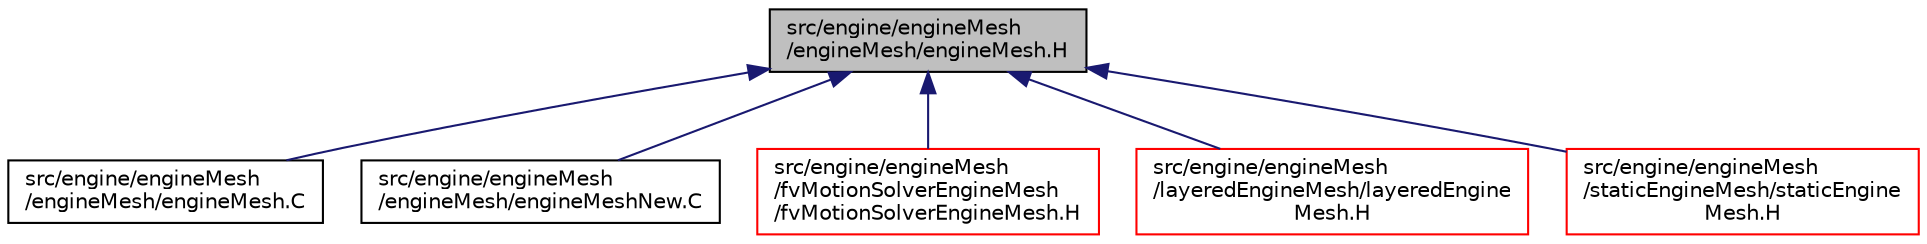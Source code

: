 digraph "src/engine/engineMesh/engineMesh/engineMesh.H"
{
  bgcolor="transparent";
  edge [fontname="Helvetica",fontsize="10",labelfontname="Helvetica",labelfontsize="10"];
  node [fontname="Helvetica",fontsize="10",shape=record];
  Node1 [label="src/engine/engineMesh\l/engineMesh/engineMesh.H",height=0.2,width=0.4,color="black", fillcolor="grey75", style="filled", fontcolor="black"];
  Node1 -> Node2 [dir="back",color="midnightblue",fontsize="10",style="solid",fontname="Helvetica"];
  Node2 [label="src/engine/engineMesh\l/engineMesh/engineMesh.C",height=0.2,width=0.4,color="black",URL="$a05128.html"];
  Node1 -> Node3 [dir="back",color="midnightblue",fontsize="10",style="solid",fontname="Helvetica"];
  Node3 [label="src/engine/engineMesh\l/engineMesh/engineMeshNew.C",height=0.2,width=0.4,color="black",URL="$a05130.html"];
  Node1 -> Node4 [dir="back",color="midnightblue",fontsize="10",style="solid",fontname="Helvetica"];
  Node4 [label="src/engine/engineMesh\l/fvMotionSolverEngineMesh\l/fvMotionSolverEngineMesh.H",height=0.2,width=0.4,color="red",URL="$a05132.html"];
  Node1 -> Node5 [dir="back",color="midnightblue",fontsize="10",style="solid",fontname="Helvetica"];
  Node5 [label="src/engine/engineMesh\l/layeredEngineMesh/layeredEngine\lMesh.H",height=0.2,width=0.4,color="red",URL="$a05134.html"];
  Node1 -> Node6 [dir="back",color="midnightblue",fontsize="10",style="solid",fontname="Helvetica"];
  Node6 [label="src/engine/engineMesh\l/staticEngineMesh/staticEngine\lMesh.H",height=0.2,width=0.4,color="red",URL="$a05136.html"];
}
